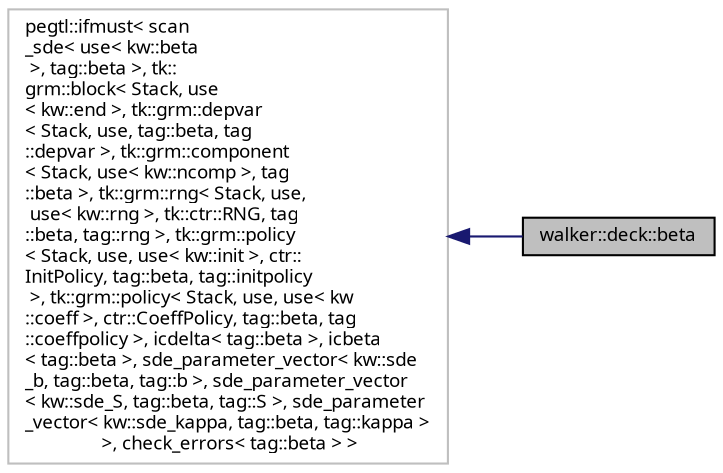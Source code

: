 digraph "walker::deck::beta"
{
 // INTERACTIVE_SVG=YES
  bgcolor="transparent";
  edge [fontname="sans-serif",fontsize="9",labelfontname="sans-serif",labelfontsize="9"];
  node [fontname="sans-serif",fontsize="9",shape=record];
  rankdir="LR";
  Node1 [label="walker::deck::beta",height=0.2,width=0.4,color="black", fillcolor="grey75", style="filled", fontcolor="black"];
  Node2 -> Node1 [dir="back",color="midnightblue",fontsize="9",style="solid",fontname="sans-serif"];
  Node2 [label="pegtl::ifmust\< scan\l_sde\< use\< kw::beta\l \>, tag::beta \>, tk::\lgrm::block\< Stack, use\l\< kw::end \>, tk::grm::depvar\l\< Stack, use, tag::beta, tag\l::depvar \>, tk::grm::component\l\< Stack, use\< kw::ncomp \>, tag\l::beta \>, tk::grm::rng\< Stack, use,\l use\< kw::rng \>, tk::ctr::RNG, tag\l::beta, tag::rng \>, tk::grm::policy\l\< Stack, use, use\< kw::init \>, ctr::\lInitPolicy, tag::beta, tag::initpolicy\l \>, tk::grm::policy\< Stack, use, use\< kw\l::coeff \>, ctr::CoeffPolicy, tag::beta, tag\l::coeffpolicy \>, icdelta\< tag::beta \>, icbeta\l\< tag::beta \>, sde_parameter_vector\< kw::sde\l_b, tag::beta, tag::b \>, sde_parameter_vector\l\< kw::sde_S, tag::beta, tag::S \>, sde_parameter\l_vector\< kw::sde_kappa, tag::beta, tag::kappa \>\l \>, check_errors\< tag::beta \> \>",height=0.2,width=0.4,color="grey75"];
}
